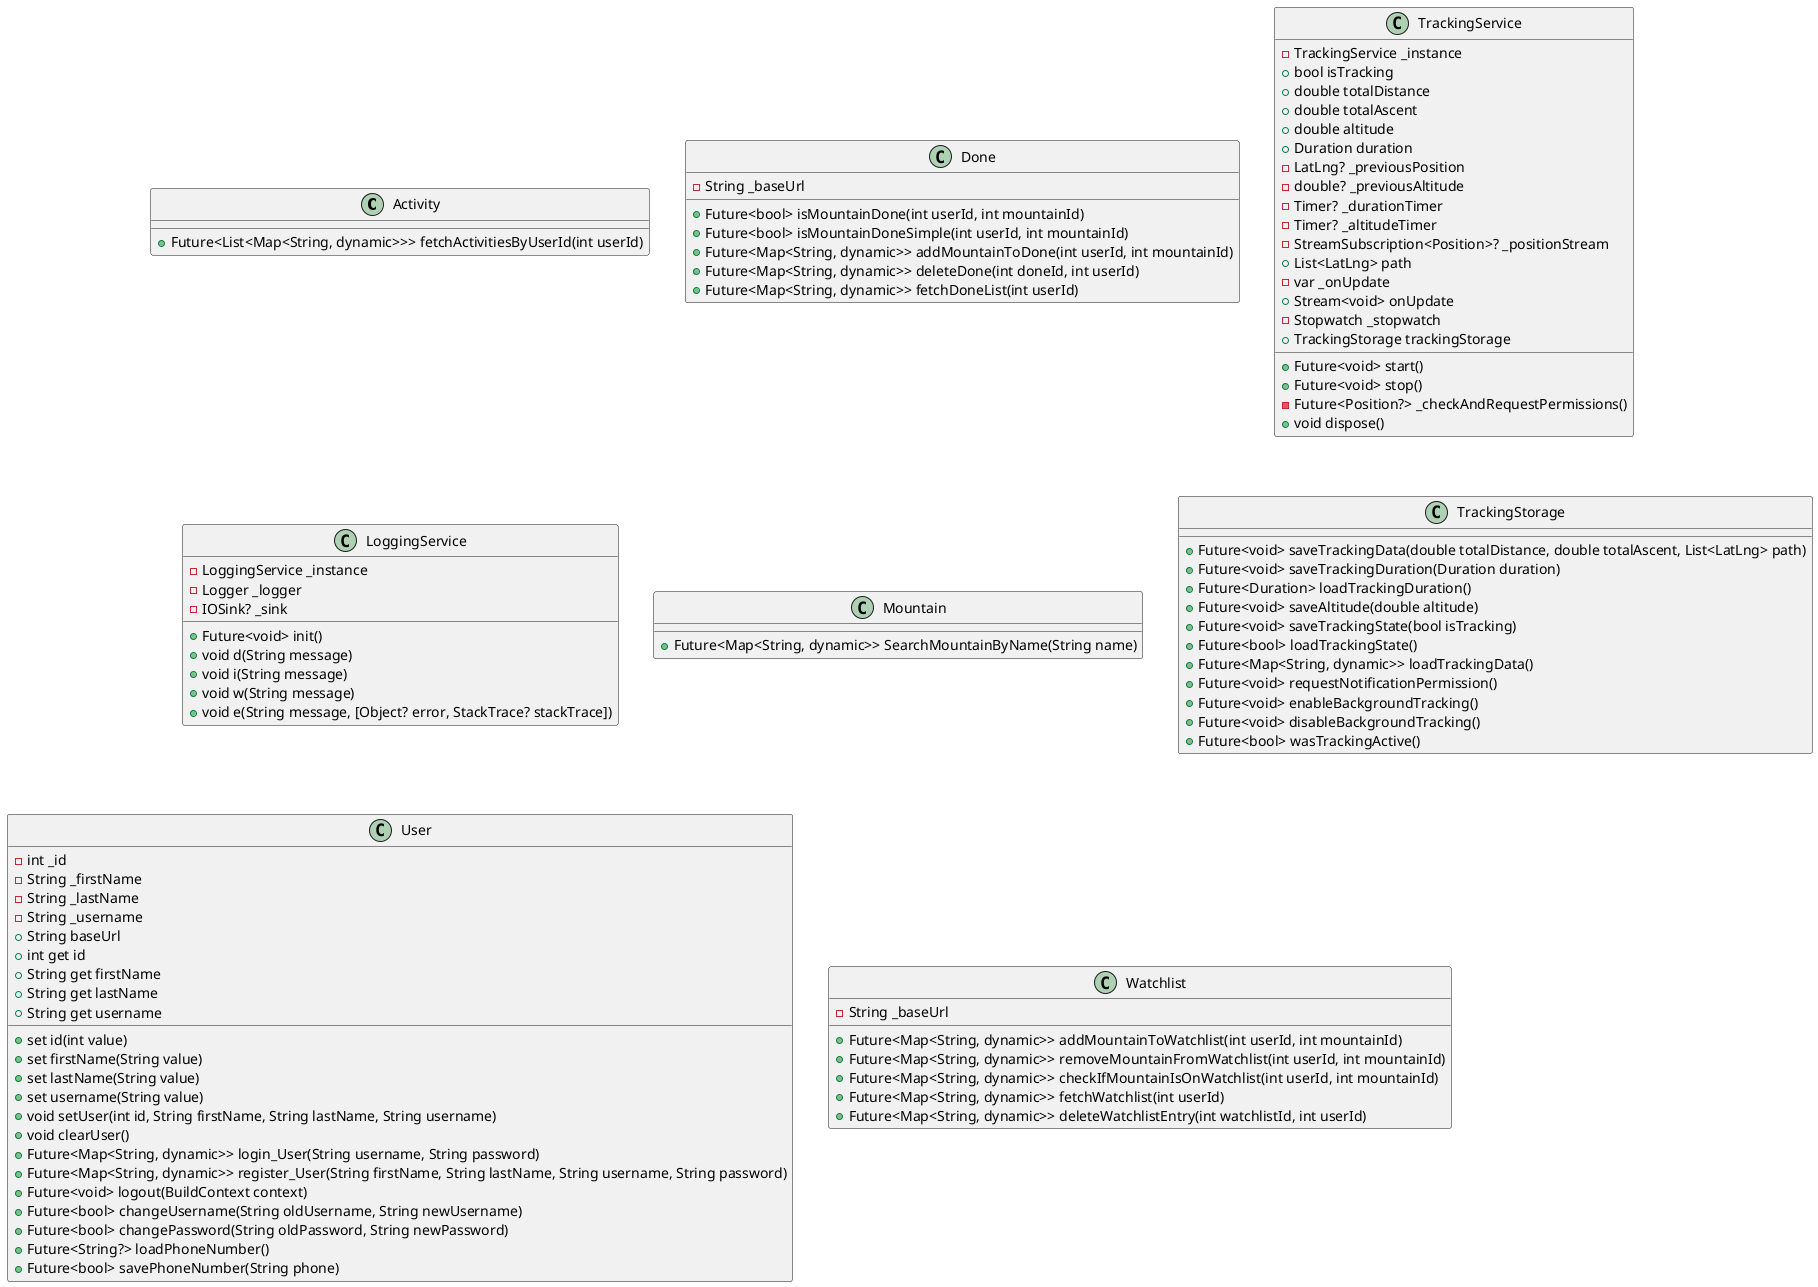 @startuml Klassendiagramm
class Activity {
  + Future<List<Map<String, dynamic>>> fetchActivitiesByUserId(int userId)
}
class Done {
  - String _baseUrl
  + Future<bool> isMountainDone(int userId, int mountainId)
  + Future<bool> isMountainDoneSimple(int userId, int mountainId)
  + Future<Map<String, dynamic>> addMountainToDone(int userId, int mountainId)
  + Future<Map<String, dynamic>> deleteDone(int doneId, int userId)
  + Future<Map<String, dynamic>> fetchDoneList(int userId)
}
class TrackingService {
  - TrackingService _instance
  + bool isTracking
  + double totalDistance
  + double totalAscent
  + double altitude
  + Duration duration
  - LatLng? _previousPosition
  - double? _previousAltitude
  - Timer? _durationTimer
  - Timer? _altitudeTimer
  - StreamSubscription<Position>? _positionStream
  + List<LatLng> path
  - var _onUpdate
  + Stream<void> onUpdate
  - Stopwatch _stopwatch
  + TrackingStorage trackingStorage
  + Future<void> start()
  + Future<void> stop()
  - Future<Position?> _checkAndRequestPermissions()
  + void dispose()
}
class LoggingService {
  - LoggingService _instance
  - Logger _logger
  - IOSink? _sink
  + Future<void> init()
  + void d(String message)
  + void i(String message)
  + void w(String message)
  + void e(String message, [Object? error, StackTrace? stackTrace])
}
class Mountain {
  + Future<Map<String, dynamic>> SearchMountainByName(String name)
}
class TrackingStorage {
  + Future<void> saveTrackingData(double totalDistance, double totalAscent, List<LatLng> path)
  + Future<void> saveTrackingDuration(Duration duration)
  + Future<Duration> loadTrackingDuration()
  + Future<void> saveAltitude(double altitude)
  + Future<void> saveTrackingState(bool isTracking)
  + Future<bool> loadTrackingState()
  + Future<Map<String, dynamic>> loadTrackingData()
  + Future<void> requestNotificationPermission()
  + Future<void> enableBackgroundTracking()
  + Future<void> disableBackgroundTracking()
  + Future<bool> wasTrackingActive()
}
class User {
  - int _id
  - String _firstName
  - String _lastName
  - String _username
  + String baseUrl
  + int get id
  + String get firstName
  + String get lastName
  + String get username
  + set id(int value)
  + set firstName(String value)
  + set lastName(String value)
  + set username(String value)
  + void setUser(int id, String firstName, String lastName, String username)
  + void clearUser()
  + Future<Map<String, dynamic>> login_User(String username, String password)
  + Future<Map<String, dynamic>> register_User(String firstName, String lastName, String username, String password)
  + Future<void> logout(BuildContext context)
  + Future<bool> changeUsername(String oldUsername, String newUsername)
  + Future<bool> changePassword(String oldPassword, String newPassword)
  + Future<String?> loadPhoneNumber()
  + Future<bool> savePhoneNumber(String phone)
}
class Watchlist {
  - String _baseUrl
  + Future<Map<String, dynamic>> addMountainToWatchlist(int userId, int mountainId)
  + Future<Map<String, dynamic>> removeMountainFromWatchlist(int userId, int mountainId)
  + Future<Map<String, dynamic>> checkIfMountainIsOnWatchlist(int userId, int mountainId)
  + Future<Map<String, dynamic>> fetchWatchlist(int userId)
  + Future<Map<String, dynamic>> deleteWatchlistEntry(int watchlistId, int userId)
}
@enduml